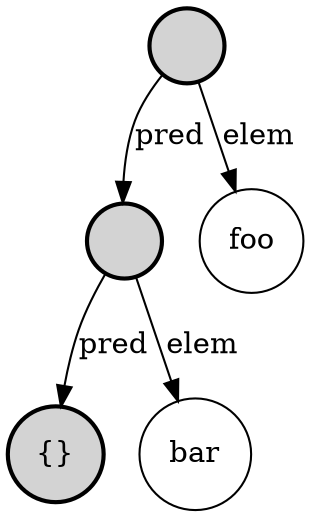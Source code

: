 digraph TwoZero {
edge [splines=curved]

node [shape=circle]

foo [label = "" style="bold,filled"]
bar [label = "" style="bold,filled"]
Nil [label="{}" style="bold,filled"]
fooS [label = "foo"]
barS [label = "bar"]


foo -> fooS [label="elem"]
foo -> bar [label="pred"]

bar -> barS [label="elem"]
bar -> Nil [label="pred"]
}
